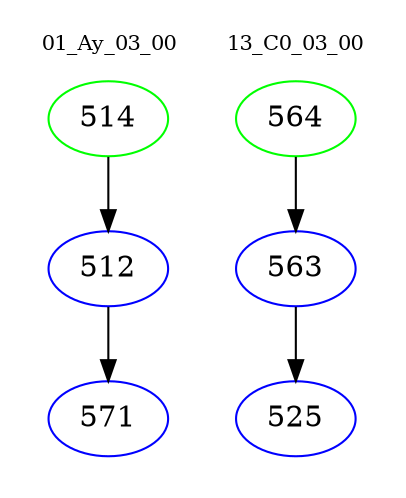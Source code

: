 digraph{
subgraph cluster_0 {
color = white
label = "01_Ay_03_00";
fontsize=10;
T0_514 [label="514", color="green"]
T0_514 -> T0_512 [color="black"]
T0_512 [label="512", color="blue"]
T0_512 -> T0_571 [color="black"]
T0_571 [label="571", color="blue"]
}
subgraph cluster_1 {
color = white
label = "13_C0_03_00";
fontsize=10;
T1_564 [label="564", color="green"]
T1_564 -> T1_563 [color="black"]
T1_563 [label="563", color="blue"]
T1_563 -> T1_525 [color="black"]
T1_525 [label="525", color="blue"]
}
}
